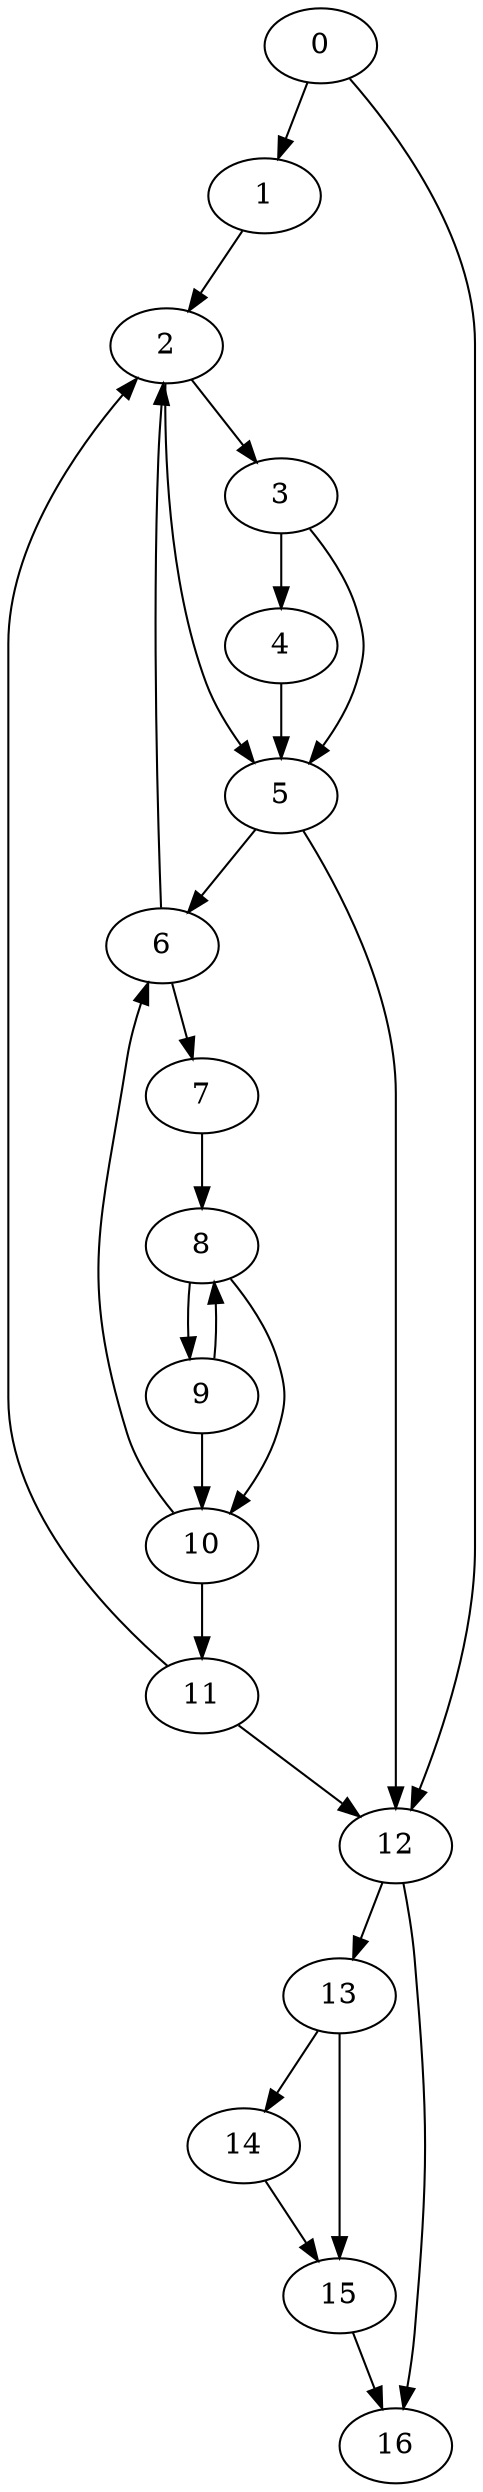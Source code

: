 digraph {
	0
	1
	2
	3
	4
	5
	6
	7
	8
	9
	10
	11
	12
	13
	14
	15
	16
	7 -> 8
	9 -> 8
	8 -> 10
	9 -> 10
	12 -> 13
	1 -> 2
	6 -> 2
	11 -> 2
	6 -> 7
	10 -> 11
	3 -> 4
	13 -> 15
	14 -> 15
	5 -> 6
	10 -> 6
	0 -> 1
	2 -> 3
	2 -> 5
	3 -> 5
	4 -> 5
	8 -> 9
	0 -> 12
	5 -> 12
	11 -> 12
	13 -> 14
	12 -> 16
	15 -> 16
}
